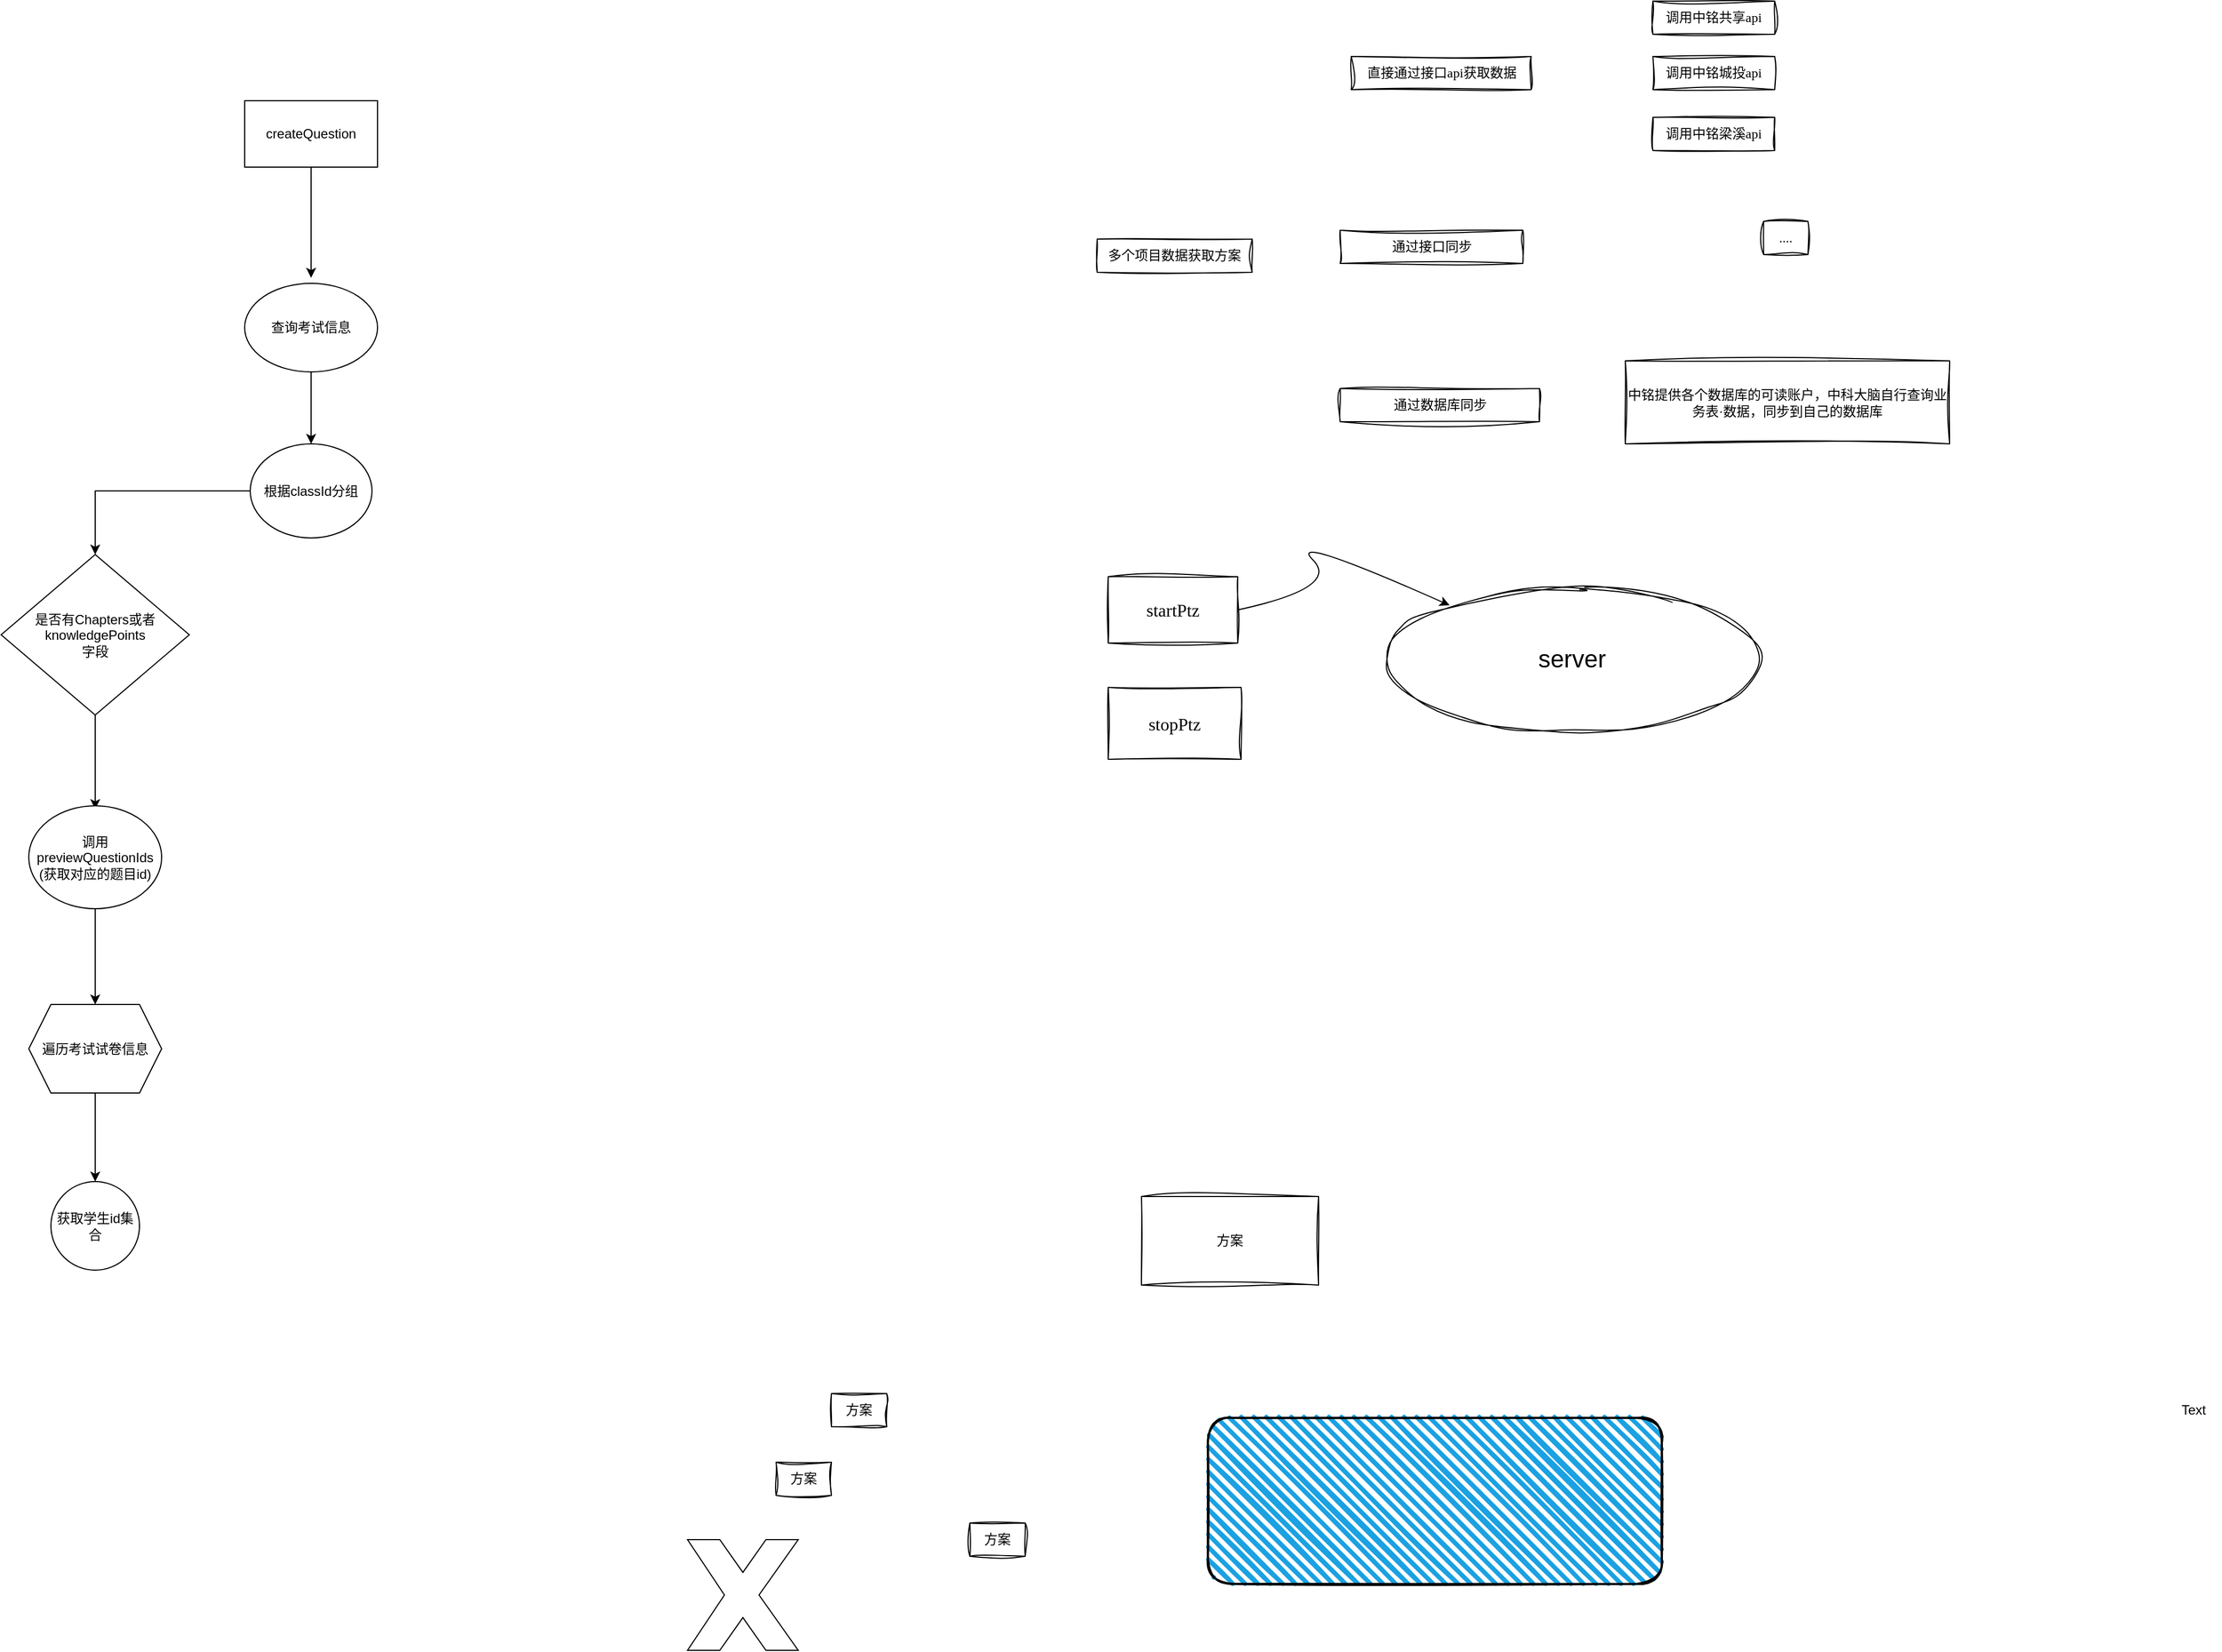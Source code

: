 <mxfile version="24.8.3">
  <diagram id="QSiF4qfuh3ATqGEt3pHp" name="第 1 页">
    <mxGraphModel dx="2603" dy="780" grid="1" gridSize="10" guides="1" tooltips="1" connect="1" arrows="1" fold="1" page="1" pageScale="1" pageWidth="1169" pageHeight="1654" math="0" shadow="0">
      <root>
        <mxCell id="0" />
        <mxCell id="1" parent="0" />
        <mxCell id="UUypD6RTruIqxPH1p9tB-1" value="多个项目数据获取方案" style="rounded=0;whiteSpace=wrap;html=1;shadow=0;glass=0;fontFamily=Comic Sans MS;labelBackgroundColor=none;disableMultiStroke=0;disableMultiStrokeFill=0;enumerate=0;treeMoving=0;treeFolding=0;cloneable=1;deletable=0;resizeHeight=0;resizeWidth=0;fixedWidth=0;autosize=1;sketch=1;curveFitting=1;jiggle=2;fillStyle=auto;" parent="1" vertex="1">
          <mxGeometry x="130" y="275" width="140" height="30" as="geometry" />
        </mxCell>
        <mxCell id="sIwREANutYd2yujsYQMC-1" value="直接通过接口api获取数据" style="rounded=0;whiteSpace=wrap;html=1;shadow=0;glass=0;fontFamily=Comic Sans MS;labelBackgroundColor=none;disableMultiStroke=0;disableMultiStrokeFill=0;enumerate=0;treeMoving=0;treeFolding=0;cloneable=1;deletable=0;resizeHeight=0;resizeWidth=0;fixedWidth=0;autosize=1;sketch=1;curveFitting=1;jiggle=2;fillStyle=auto;" parent="1" vertex="1">
          <mxGeometry x="359.5" y="110" width="162.5" height="30" as="geometry" />
        </mxCell>
        <mxCell id="sIwREANutYd2yujsYQMC-2" value="方案" style="rounded=0;whiteSpace=wrap;html=1;shadow=0;glass=0;fontFamily=Comic Sans MS;labelBackgroundColor=none;disableMultiStroke=0;disableMultiStrokeFill=0;enumerate=0;treeMoving=0;treeFolding=0;cloneable=1;deletable=0;resizeHeight=0;resizeWidth=0;fixedWidth=0;autosize=1;sketch=1;curveFitting=1;jiggle=2;fillStyle=auto;" parent="1" vertex="1">
          <mxGeometry x="170" y="1140" width="160" height="80" as="geometry" />
        </mxCell>
        <mxCell id="sIwREANutYd2yujsYQMC-4" value="通过接口同步" style="rounded=0;whiteSpace=wrap;html=1;shadow=0;glass=0;fontFamily=Comic Sans MS;labelBackgroundColor=none;disableMultiStroke=0;disableMultiStrokeFill=0;enumerate=0;treeMoving=0;treeFolding=0;cloneable=1;deletable=0;resizeHeight=0;resizeWidth=0;fixedWidth=0;autosize=1;sketch=1;curveFitting=1;jiggle=2;fillStyle=auto;" parent="1" vertex="1">
          <mxGeometry x="349.5" y="267" width="165" height="30" as="geometry" />
        </mxCell>
        <mxCell id="sIwREANutYd2yujsYQMC-5" value="通过数据库同步" style="rounded=0;whiteSpace=wrap;html=1;shadow=0;glass=0;fontFamily=Comic Sans MS;labelBackgroundColor=none;disableMultiStroke=0;disableMultiStrokeFill=0;enumerate=0;treeMoving=0;treeFolding=0;cloneable=1;deletable=0;resizeHeight=0;resizeWidth=0;fixedWidth=0;autosize=1;sketch=1;curveFitting=1;jiggle=2;fillStyle=auto;" parent="1" vertex="1">
          <mxGeometry x="349.5" y="410" width="180" height="30" as="geometry" />
        </mxCell>
        <mxCell id="sIwREANutYd2yujsYQMC-6" value="调用中铭共享api" style="rounded=0;whiteSpace=wrap;html=1;shadow=0;glass=0;fontFamily=Comic Sans MS;labelBackgroundColor=none;disableMultiStroke=0;disableMultiStrokeFill=0;enumerate=0;treeMoving=0;treeFolding=0;cloneable=1;deletable=0;resizeHeight=0;resizeWidth=0;fixedWidth=0;autosize=1;sketch=1;curveFitting=1;jiggle=2;fillStyle=auto;" parent="1" vertex="1">
          <mxGeometry x="632" y="60" width="110" height="30" as="geometry" />
        </mxCell>
        <mxCell id="sIwREANutYd2yujsYQMC-7" value="调用中铭城投api" style="rounded=0;whiteSpace=wrap;html=1;shadow=0;glass=0;fontFamily=Comic Sans MS;labelBackgroundColor=none;disableMultiStroke=0;disableMultiStrokeFill=0;enumerate=0;treeMoving=0;treeFolding=0;cloneable=1;deletable=0;resizeHeight=0;resizeWidth=0;fixedWidth=0;autosize=1;sketch=1;curveFitting=1;jiggle=2;fillStyle=auto;" parent="1" vertex="1">
          <mxGeometry x="632" y="110" width="110" height="30" as="geometry" />
        </mxCell>
        <mxCell id="sIwREANutYd2yujsYQMC-8" value="调用中铭梁溪api" style="rounded=0;whiteSpace=wrap;html=1;shadow=0;glass=0;fontFamily=Comic Sans MS;labelBackgroundColor=none;disableMultiStroke=0;disableMultiStrokeFill=0;enumerate=0;treeMoving=0;treeFolding=0;cloneable=1;deletable=0;resizeHeight=0;resizeWidth=0;fixedWidth=0;autosize=1;sketch=1;curveFitting=1;jiggle=2;fillStyle=auto;" parent="1" vertex="1">
          <mxGeometry x="632" y="165" width="110" height="30" as="geometry" />
        </mxCell>
        <mxCell id="sIwREANutYd2yujsYQMC-9" value="...." style="rounded=0;whiteSpace=wrap;html=1;shadow=0;glass=0;fontFamily=Comic Sans MS;labelBackgroundColor=none;disableMultiStroke=0;disableMultiStrokeFill=0;enumerate=0;treeMoving=0;treeFolding=0;cloneable=1;deletable=0;resizeHeight=0;resizeWidth=0;fixedWidth=0;autosize=1;sketch=1;curveFitting=1;jiggle=2;fillStyle=auto;" parent="1" vertex="1">
          <mxGeometry x="732" y="259" width="40" height="30" as="geometry" />
        </mxCell>
        <mxCell id="sIwREANutYd2yujsYQMC-10" value="中铭提供各个数据库的可读账户，中科大脑自行查询业务表·数据，同步到自己的数据库" style="rounded=0;whiteSpace=wrap;html=1;shadow=0;glass=0;fontFamily=Comic Sans MS;labelBackgroundColor=none;disableMultiStroke=0;disableMultiStrokeFill=0;enumerate=0;treeMoving=0;treeFolding=0;cloneable=1;deletable=0;resizeHeight=0;resizeWidth=0;fixedWidth=0;autosize=1;sketch=1;curveFitting=1;jiggle=2;fillStyle=auto;" parent="1" vertex="1">
          <mxGeometry x="607" y="385" width="293" height="75" as="geometry" />
        </mxCell>
        <mxCell id="3ovJzG9rnvBNv05ZRl2L-1" value="&lt;font style=&quot;font-size: 16px;&quot;&gt;startPtz&lt;/font&gt;" style="rounded=0;whiteSpace=wrap;html=1;shadow=0;glass=0;fontFamily=Comic Sans MS;labelBackgroundColor=none;disableMultiStroke=0;disableMultiStrokeFill=0;enumerate=0;treeMoving=0;treeFolding=0;cloneable=1;deletable=0;resizeHeight=0;resizeWidth=0;fixedWidth=0;autosize=1;sketch=1;curveFitting=1;jiggle=2;fillStyle=auto;" parent="1" vertex="1">
          <mxGeometry x="140" y="580" width="117" height="60" as="geometry" />
        </mxCell>
        <mxCell id="3ovJzG9rnvBNv05ZRl2L-3" value="&lt;span style=&quot;font-size: 16px;&quot;&gt;stopPtz&lt;/span&gt;" style="rounded=0;whiteSpace=wrap;html=1;shadow=0;glass=0;fontFamily=Comic Sans MS;labelBackgroundColor=none;disableMultiStroke=0;disableMultiStrokeFill=0;enumerate=0;treeMoving=0;treeFolding=0;cloneable=1;deletable=0;resizeHeight=0;resizeWidth=0;fixedWidth=0;autosize=1;sketch=1;curveFitting=1;jiggle=2;fillStyle=auto;fillColor=none;imageAspect=1;" parent="1" vertex="1">
          <mxGeometry x="140" y="680" width="120" height="65" as="geometry" />
        </mxCell>
        <mxCell id="3ovJzG9rnvBNv05ZRl2L-4" value="&lt;span style=&quot;font-size: 22px;&quot;&gt;server&lt;/span&gt;" style="ellipse;whiteSpace=wrap;html=1;sketch=1;curveFitting=1;jiggle=2;shadow=0;resizable=0;" parent="1" vertex="1">
          <mxGeometry x="390" y="590" width="338" height="130" as="geometry" />
        </mxCell>
        <mxCell id="3ovJzG9rnvBNv05ZRl2L-10" value="" style="curved=1;endArrow=classic;html=1;rounded=0;exitX=1;exitY=0.5;exitDx=0;exitDy=0;" parent="1" source="3ovJzG9rnvBNv05ZRl2L-1" target="3ovJzG9rnvBNv05ZRl2L-4" edge="1">
          <mxGeometry width="50" height="50" relative="1" as="geometry">
            <mxPoint x="300" y="590" as="sourcePoint" />
            <mxPoint x="350" y="540" as="targetPoint" />
            <Array as="points">
              <mxPoint x="350" y="590" />
              <mxPoint x="300" y="540" />
            </Array>
          </mxGeometry>
        </mxCell>
        <mxCell id="duvEhFo0l4oqfzAGGg1Q-1" value="" style="rounded=1;whiteSpace=wrap;html=1;strokeWidth=2;fillWeight=4;hachureGap=8;hachureAngle=45;fillColor=#1ba1e2;sketch=1;" parent="1" vertex="1">
          <mxGeometry x="230" y="1340" width="410" height="150" as="geometry" />
        </mxCell>
        <mxCell id="duvEhFo0l4oqfzAGGg1Q-2" value="方案" style="rounded=0;whiteSpace=wrap;html=1;shadow=0;glass=0;fontFamily=Comic Sans MS;labelBackgroundColor=none;disableMultiStroke=0;disableMultiStrokeFill=0;enumerate=0;treeMoving=0;treeFolding=0;cloneable=1;deletable=0;resizeHeight=0;resizeWidth=0;fixedWidth=0;autosize=1;sketch=1;curveFitting=1;jiggle=2;fillStyle=auto;" parent="1" vertex="1">
          <mxGeometry x="-160" y="1380" width="50" height="30" as="geometry" />
        </mxCell>
        <mxCell id="duvEhFo0l4oqfzAGGg1Q-3" value="方案" style="rounded=0;whiteSpace=wrap;html=1;shadow=0;glass=0;fontFamily=Comic Sans MS;labelBackgroundColor=none;disableMultiStroke=0;disableMultiStrokeFill=0;enumerate=0;treeMoving=0;treeFolding=0;cloneable=1;deletable=0;resizeHeight=0;resizeWidth=0;fixedWidth=0;autosize=1;sketch=1;curveFitting=1;jiggle=2;fillStyle=auto;" parent="1" vertex="1">
          <mxGeometry x="-110" y="1318" width="50" height="30" as="geometry" />
        </mxCell>
        <mxCell id="duvEhFo0l4oqfzAGGg1Q-4" value="方案" style="rounded=0;whiteSpace=wrap;html=1;shadow=0;glass=0;fontFamily=Comic Sans MS;labelBackgroundColor=none;disableMultiStroke=0;disableMultiStrokeFill=0;enumerate=0;treeMoving=0;treeFolding=0;cloneable=1;deletable=0;resizeHeight=0;resizeWidth=0;fixedWidth=0;autosize=1;sketch=1;curveFitting=1;jiggle=2;fillStyle=auto;" parent="1" vertex="1">
          <mxGeometry x="15" y="1435" width="50" height="30" as="geometry" />
        </mxCell>
        <mxCell id="duvEhFo0l4oqfzAGGg1Q-9" value="" style="verticalLabelPosition=bottom;verticalAlign=top;html=1;shape=mxgraph.basic.x" parent="1" vertex="1">
          <mxGeometry x="-240" y="1450" width="100" height="100" as="geometry" />
        </mxCell>
        <mxCell id="duvEhFo0l4oqfzAGGg1Q-10" value="Text" style="text;html=1;align=center;verticalAlign=middle;resizable=0;points=[];autosize=1;strokeColor=none;fillColor=none;" parent="1" vertex="1">
          <mxGeometry x="1095" y="1318" width="50" height="30" as="geometry" />
        </mxCell>
        <mxCell id="rL2Tz6wERgE44suQI_mB-2" style="edgeStyle=orthogonalEdgeStyle;rounded=0;orthogonalLoop=1;jettySize=auto;html=1;" edge="1" parent="1" source="rL2Tz6wERgE44suQI_mB-1">
          <mxGeometry relative="1" as="geometry">
            <mxPoint x="-580" y="310" as="targetPoint" />
          </mxGeometry>
        </mxCell>
        <mxCell id="rL2Tz6wERgE44suQI_mB-1" value="createQuestion" style="rounded=0;whiteSpace=wrap;html=1;" vertex="1" parent="1">
          <mxGeometry x="-640" y="150" width="120" height="60" as="geometry" />
        </mxCell>
        <mxCell id="rL2Tz6wERgE44suQI_mB-7" value="" style="edgeStyle=orthogonalEdgeStyle;rounded=0;orthogonalLoop=1;jettySize=auto;html=1;" edge="1" parent="1" source="rL2Tz6wERgE44suQI_mB-3" target="rL2Tz6wERgE44suQI_mB-6">
          <mxGeometry relative="1" as="geometry" />
        </mxCell>
        <mxCell id="rL2Tz6wERgE44suQI_mB-3" value="查询考试信息" style="ellipse;whiteSpace=wrap;html=1;" vertex="1" parent="1">
          <mxGeometry x="-640" y="315" width="120" height="80" as="geometry" />
        </mxCell>
        <mxCell id="rL2Tz6wERgE44suQI_mB-9" value="" style="edgeStyle=orthogonalEdgeStyle;rounded=0;orthogonalLoop=1;jettySize=auto;html=1;" edge="1" parent="1" source="rL2Tz6wERgE44suQI_mB-6" target="rL2Tz6wERgE44suQI_mB-8">
          <mxGeometry relative="1" as="geometry" />
        </mxCell>
        <mxCell id="rL2Tz6wERgE44suQI_mB-6" value="根据classId分组" style="ellipse;whiteSpace=wrap;html=1;" vertex="1" parent="1">
          <mxGeometry x="-635" y="460" width="110" height="85" as="geometry" />
        </mxCell>
        <mxCell id="rL2Tz6wERgE44suQI_mB-12" style="edgeStyle=orthogonalEdgeStyle;rounded=0;orthogonalLoop=1;jettySize=auto;html=1;" edge="1" parent="1" source="rL2Tz6wERgE44suQI_mB-8">
          <mxGeometry relative="1" as="geometry">
            <mxPoint x="-775" y="790" as="targetPoint" />
          </mxGeometry>
        </mxCell>
        <mxCell id="rL2Tz6wERgE44suQI_mB-8" value="是否有Chapters或者knowledgePoints&lt;div&gt;字段&lt;/div&gt;" style="rhombus;whiteSpace=wrap;html=1;" vertex="1" parent="1">
          <mxGeometry x="-860" y="560" width="170" height="145" as="geometry" />
        </mxCell>
        <mxCell id="rL2Tz6wERgE44suQI_mB-15" value="" style="edgeStyle=orthogonalEdgeStyle;rounded=0;orthogonalLoop=1;jettySize=auto;html=1;" edge="1" parent="1" source="rL2Tz6wERgE44suQI_mB-13" target="rL2Tz6wERgE44suQI_mB-14">
          <mxGeometry relative="1" as="geometry" />
        </mxCell>
        <mxCell id="rL2Tz6wERgE44suQI_mB-13" value="调用previewQuestionIds&lt;div&gt;(获取对应的题目id)&lt;/div&gt;" style="ellipse;whiteSpace=wrap;html=1;" vertex="1" parent="1">
          <mxGeometry x="-835" y="787" width="120" height="93" as="geometry" />
        </mxCell>
        <mxCell id="rL2Tz6wERgE44suQI_mB-17" value="" style="edgeStyle=orthogonalEdgeStyle;rounded=0;orthogonalLoop=1;jettySize=auto;html=1;" edge="1" parent="1" source="rL2Tz6wERgE44suQI_mB-14" target="rL2Tz6wERgE44suQI_mB-16">
          <mxGeometry relative="1" as="geometry" />
        </mxCell>
        <mxCell id="rL2Tz6wERgE44suQI_mB-14" value="遍历考试试卷信息" style="shape=hexagon;perimeter=hexagonPerimeter2;whiteSpace=wrap;html=1;fixedSize=1;" vertex="1" parent="1">
          <mxGeometry x="-835" y="966.5" width="120" height="80" as="geometry" />
        </mxCell>
        <mxCell id="rL2Tz6wERgE44suQI_mB-16" value="获取学生id集合" style="ellipse;whiteSpace=wrap;html=1;" vertex="1" parent="1">
          <mxGeometry x="-815" y="1126.5" width="80" height="80" as="geometry" />
        </mxCell>
      </root>
    </mxGraphModel>
  </diagram>
</mxfile>
